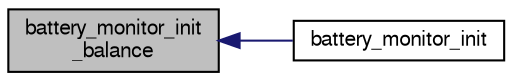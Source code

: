 digraph "battery_monitor_init_balance"
{
  edge [fontname="FreeSans",fontsize="10",labelfontname="FreeSans",labelfontsize="10"];
  node [fontname="FreeSans",fontsize="10",shape=record];
  rankdir="LR";
  Node1 [label="battery_monitor_init\l_balance",height=0.2,width=0.4,color="black", fillcolor="grey75", style="filled", fontcolor="black"];
  Node1 -> Node2 [dir="back",color="midnightblue",fontsize="10",style="solid",fontname="FreeSans"];
  Node2 [label="battery_monitor_init",height=0.2,width=0.4,color="black", fillcolor="white", style="filled",URL="$battery__monitor_8h.html#ada976116d6f0d114e4c2d3f4b55e3d30",tooltip="Init variables. "];
}
